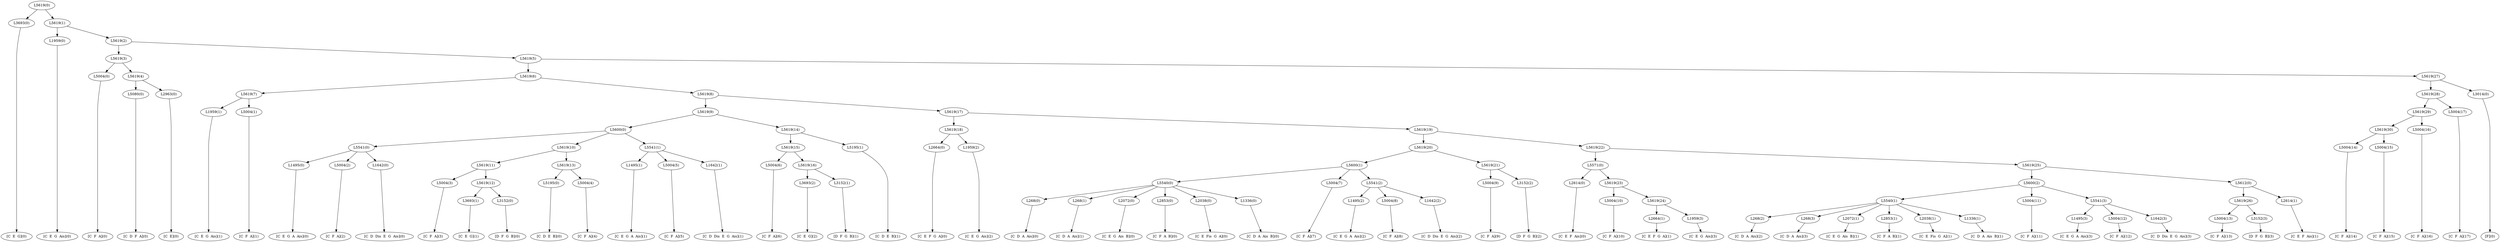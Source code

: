 digraph sample{
"L3693(0)"->"[C  E  G](0)"
"L1959(0)"->"[C  E  G  Ais](0)"
"L5004(0)"->"[C  F  A](0)"
"L5080(0)"->"[C  D  F  A](0)"
"L2963(0)"->"[C  E](0)"
"L5619(4)"->"L5080(0)"
"L5619(4)"->"L2963(0)"
"L5619(3)"->"L5004(0)"
"L5619(3)"->"L5619(4)"
"L1959(1)"->"[C  E  G  Ais](1)"
"L5004(1)"->"[C  F  A](1)"
"L5619(7)"->"L1959(1)"
"L5619(7)"->"L5004(1)"
"L1495(0)"->"[C  E  G  A  Ais](0)"
"L5004(2)"->"[C  F  A](2)"
"L1642(0)"->"[C  D  Dis  E  G  Ais](0)"
"L5541(0)"->"L1495(0)"
"L5541(0)"->"L5004(2)"
"L5541(0)"->"L1642(0)"
"L5004(3)"->"[C  F  A](3)"
"L3693(1)"->"[C  E  G](1)"
"L3152(0)"->"[D  F  G  B](0)"
"L5619(12)"->"L3693(1)"
"L5619(12)"->"L3152(0)"
"L5619(11)"->"L5004(3)"
"L5619(11)"->"L5619(12)"
"L5195(0)"->"[C  D  E  B](0)"
"L5004(4)"->"[C  F  A](4)"
"L5619(13)"->"L5195(0)"
"L5619(13)"->"L5004(4)"
"L5619(10)"->"L5619(11)"
"L5619(10)"->"L5619(13)"
"L1495(1)"->"[C  E  G  A  Ais](1)"
"L5004(5)"->"[C  F  A](5)"
"L1642(1)"->"[C  D  Dis  E  G  Ais](1)"
"L5541(1)"->"L1495(1)"
"L5541(1)"->"L5004(5)"
"L5541(1)"->"L1642(1)"
"L5600(0)"->"L5541(0)"
"L5600(0)"->"L5619(10)"
"L5600(0)"->"L5541(1)"
"L5004(6)"->"[C  F  A](6)"
"L3693(2)"->"[C  E  G](2)"
"L3152(1)"->"[D  F  G  B](1)"
"L5619(16)"->"L3693(2)"
"L5619(16)"->"L3152(1)"
"L5619(15)"->"L5004(6)"
"L5619(15)"->"L5619(16)"
"L5195(1)"->"[C  D  E  B](1)"
"L5619(14)"->"L5619(15)"
"L5619(14)"->"L5195(1)"
"L5619(9)"->"L5600(0)"
"L5619(9)"->"L5619(14)"
"L2664(0)"->"[C  E  F  G  A](0)"
"L1959(2)"->"[C  E  G  Ais](2)"
"L5619(18)"->"L2664(0)"
"L5619(18)"->"L1959(2)"
"L268(0)"->"[C  D  A  Ais](0)"
"L268(1)"->"[C  D  A  Ais](1)"
"L2072(0)"->"[C  E  G  Ais  B](0)"
"L2853(0)"->"[C  F  A  B](0)"
"L2038(0)"->"[C  E  Fis  G  A](0)"
"L1336(0)"->"[C  D  A  Ais  B](0)"
"L5540(0)"->"L268(0)"
"L5540(0)"->"L268(1)"
"L5540(0)"->"L2072(0)"
"L5540(0)"->"L2853(0)"
"L5540(0)"->"L2038(0)"
"L5540(0)"->"L1336(0)"
"L5004(7)"->"[C  F  A](7)"
"L1495(2)"->"[C  E  G  A  Ais](2)"
"L5004(8)"->"[C  F  A](8)"
"L1642(2)"->"[C  D  Dis  E  G  Ais](2)"
"L5541(2)"->"L1495(2)"
"L5541(2)"->"L5004(8)"
"L5541(2)"->"L1642(2)"
"L5600(1)"->"L5540(0)"
"L5600(1)"->"L5004(7)"
"L5600(1)"->"L5541(2)"
"L5004(9)"->"[C  F  A](9)"
"L3152(2)"->"[D  F  G  B](2)"
"L5619(21)"->"L5004(9)"
"L5619(21)"->"L3152(2)"
"L5619(20)"->"L5600(1)"
"L5619(20)"->"L5619(21)"
"L2614(0)"->"[C  E  F  Ais](0)"
"L5004(10)"->"[C  F  A](10)"
"L2664(1)"->"[C  E  F  G  A](1)"
"L1959(3)"->"[C  E  G  Ais](3)"
"L5619(24)"->"L2664(1)"
"L5619(24)"->"L1959(3)"
"L5619(23)"->"L5004(10)"
"L5619(23)"->"L5619(24)"
"L5571(0)"->"L2614(0)"
"L5571(0)"->"L5619(23)"
"L268(2)"->"[C  D  A  Ais](2)"
"L268(3)"->"[C  D  A  Ais](3)"
"L2072(1)"->"[C  E  G  Ais  B](1)"
"L2853(1)"->"[C  F  A  B](1)"
"L2038(1)"->"[C  E  Fis  G  A](1)"
"L1336(1)"->"[C  D  A  Ais  B](1)"
"L5540(1)"->"L268(2)"
"L5540(1)"->"L268(3)"
"L5540(1)"->"L2072(1)"
"L5540(1)"->"L2853(1)"
"L5540(1)"->"L2038(1)"
"L5540(1)"->"L1336(1)"
"L5004(11)"->"[C  F  A](11)"
"L1495(3)"->"[C  E  G  A  Ais](3)"
"L5004(12)"->"[C  F  A](12)"
"L1642(3)"->"[C  D  Dis  E  G  Ais](3)"
"L5541(3)"->"L1495(3)"
"L5541(3)"->"L5004(12)"
"L5541(3)"->"L1642(3)"
"L5600(2)"->"L5540(1)"
"L5600(2)"->"L5004(11)"
"L5600(2)"->"L5541(3)"
"L5004(13)"->"[C  F  A](13)"
"L3152(3)"->"[D  F  G  B](3)"
"L5619(26)"->"L5004(13)"
"L5619(26)"->"L3152(3)"
"L2614(1)"->"[C  E  F  Ais](1)"
"L5612(0)"->"L5619(26)"
"L5612(0)"->"L2614(1)"
"L5619(25)"->"L5600(2)"
"L5619(25)"->"L5612(0)"
"L5619(22)"->"L5571(0)"
"L5619(22)"->"L5619(25)"
"L5619(19)"->"L5619(20)"
"L5619(19)"->"L5619(22)"
"L5619(17)"->"L5619(18)"
"L5619(17)"->"L5619(19)"
"L5619(8)"->"L5619(9)"
"L5619(8)"->"L5619(17)"
"L5619(6)"->"L5619(7)"
"L5619(6)"->"L5619(8)"
"L5004(14)"->"[C  F  A](14)"
"L5004(15)"->"[C  F  A](15)"
"L5619(30)"->"L5004(14)"
"L5619(30)"->"L5004(15)"
"L5004(16)"->"[C  F  A](16)"
"L5619(29)"->"L5619(30)"
"L5619(29)"->"L5004(16)"
"L5004(17)"->"[C  F  A](17)"
"L5619(28)"->"L5619(29)"
"L5619(28)"->"L5004(17)"
"L3014(0)"->"[F](0)"
"L5619(27)"->"L5619(28)"
"L5619(27)"->"L3014(0)"
"L5619(5)"->"L5619(6)"
"L5619(5)"->"L5619(27)"
"L5619(2)"->"L5619(3)"
"L5619(2)"->"L5619(5)"
"L5619(1)"->"L1959(0)"
"L5619(1)"->"L5619(2)"
"L5619(0)"->"L3693(0)"
"L5619(0)"->"L5619(1)"
{rank = min; "L5619(0)"}
{rank = same; "L3693(0)"; "L5619(1)";}
{rank = same; "L1959(0)"; "L5619(2)";}
{rank = same; "L5619(3)"; "L5619(5)";}
{rank = same; "L5004(0)"; "L5619(4)"; "L5619(6)"; "L5619(27)";}
{rank = same; "L5080(0)"; "L2963(0)"; "L5619(7)"; "L5619(8)"; "L5619(28)"; "L3014(0)";}
{rank = same; "L1959(1)"; "L5004(1)"; "L5619(9)"; "L5619(17)"; "L5619(29)"; "L5004(17)";}
{rank = same; "L5600(0)"; "L5619(14)"; "L5619(18)"; "L5619(19)"; "L5619(30)"; "L5004(16)";}
{rank = same; "L5541(0)"; "L5619(10)"; "L5541(1)"; "L5619(15)"; "L5195(1)"; "L2664(0)"; "L1959(2)"; "L5619(20)"; "L5619(22)"; "L5004(14)"; "L5004(15)";}
{rank = same; "L1495(0)"; "L5004(2)"; "L1642(0)"; "L5619(11)"; "L5619(13)"; "L1495(1)"; "L5004(5)"; "L1642(1)"; "L5004(6)"; "L5619(16)"; "L5600(1)"; "L5619(21)"; "L5571(0)"; "L5619(25)";}
{rank = same; "L5004(3)"; "L5619(12)"; "L5195(0)"; "L5004(4)"; "L3693(2)"; "L3152(1)"; "L5540(0)"; "L5004(7)"; "L5541(2)"; "L5004(9)"; "L3152(2)"; "L2614(0)"; "L5619(23)"; "L5600(2)"; "L5612(0)";}
{rank = same; "L3693(1)"; "L3152(0)"; "L268(0)"; "L268(1)"; "L2072(0)"; "L2853(0)"; "L2038(0)"; "L1336(0)"; "L1495(2)"; "L5004(8)"; "L1642(2)"; "L5004(10)"; "L5619(24)"; "L5540(1)"; "L5004(11)"; "L5541(3)"; "L5619(26)"; "L2614(1)";}
{rank = same; "L2664(1)"; "L1959(3)"; "L268(2)"; "L268(3)"; "L2072(1)"; "L2853(1)"; "L2038(1)"; "L1336(1)"; "L1495(3)"; "L5004(12)"; "L1642(3)"; "L5004(13)"; "L3152(3)";}
{rank = max; "[C  D  A  Ais  B](0)"; "[C  D  A  Ais  B](1)"; "[C  D  A  Ais](0)"; "[C  D  A  Ais](1)"; "[C  D  A  Ais](2)"; "[C  D  A  Ais](3)"; "[C  D  Dis  E  G  Ais](0)"; "[C  D  Dis  E  G  Ais](1)"; "[C  D  Dis  E  G  Ais](2)"; "[C  D  Dis  E  G  Ais](3)"; "[C  D  E  B](0)"; "[C  D  E  B](1)"; "[C  D  F  A](0)"; "[C  E  F  Ais](0)"; "[C  E  F  Ais](1)"; "[C  E  F  G  A](0)"; "[C  E  F  G  A](1)"; "[C  E  Fis  G  A](0)"; "[C  E  Fis  G  A](1)"; "[C  E  G  A  Ais](0)"; "[C  E  G  A  Ais](1)"; "[C  E  G  A  Ais](2)"; "[C  E  G  A  Ais](3)"; "[C  E  G  Ais  B](0)"; "[C  E  G  Ais  B](1)"; "[C  E  G  Ais](0)"; "[C  E  G  Ais](1)"; "[C  E  G  Ais](2)"; "[C  E  G  Ais](3)"; "[C  E  G](0)"; "[C  E  G](1)"; "[C  E  G](2)"; "[C  E](0)"; "[C  F  A  B](0)"; "[C  F  A  B](1)"; "[C  F  A](0)"; "[C  F  A](1)"; "[C  F  A](10)"; "[C  F  A](11)"; "[C  F  A](12)"; "[C  F  A](13)"; "[C  F  A](14)"; "[C  F  A](15)"; "[C  F  A](16)"; "[C  F  A](17)"; "[C  F  A](2)"; "[C  F  A](3)"; "[C  F  A](4)"; "[C  F  A](5)"; "[C  F  A](6)"; "[C  F  A](7)"; "[C  F  A](8)"; "[C  F  A](9)"; "[D  F  G  B](0)"; "[D  F  G  B](1)"; "[D  F  G  B](2)"; "[D  F  G  B](3)"; "[F](0)";}
}